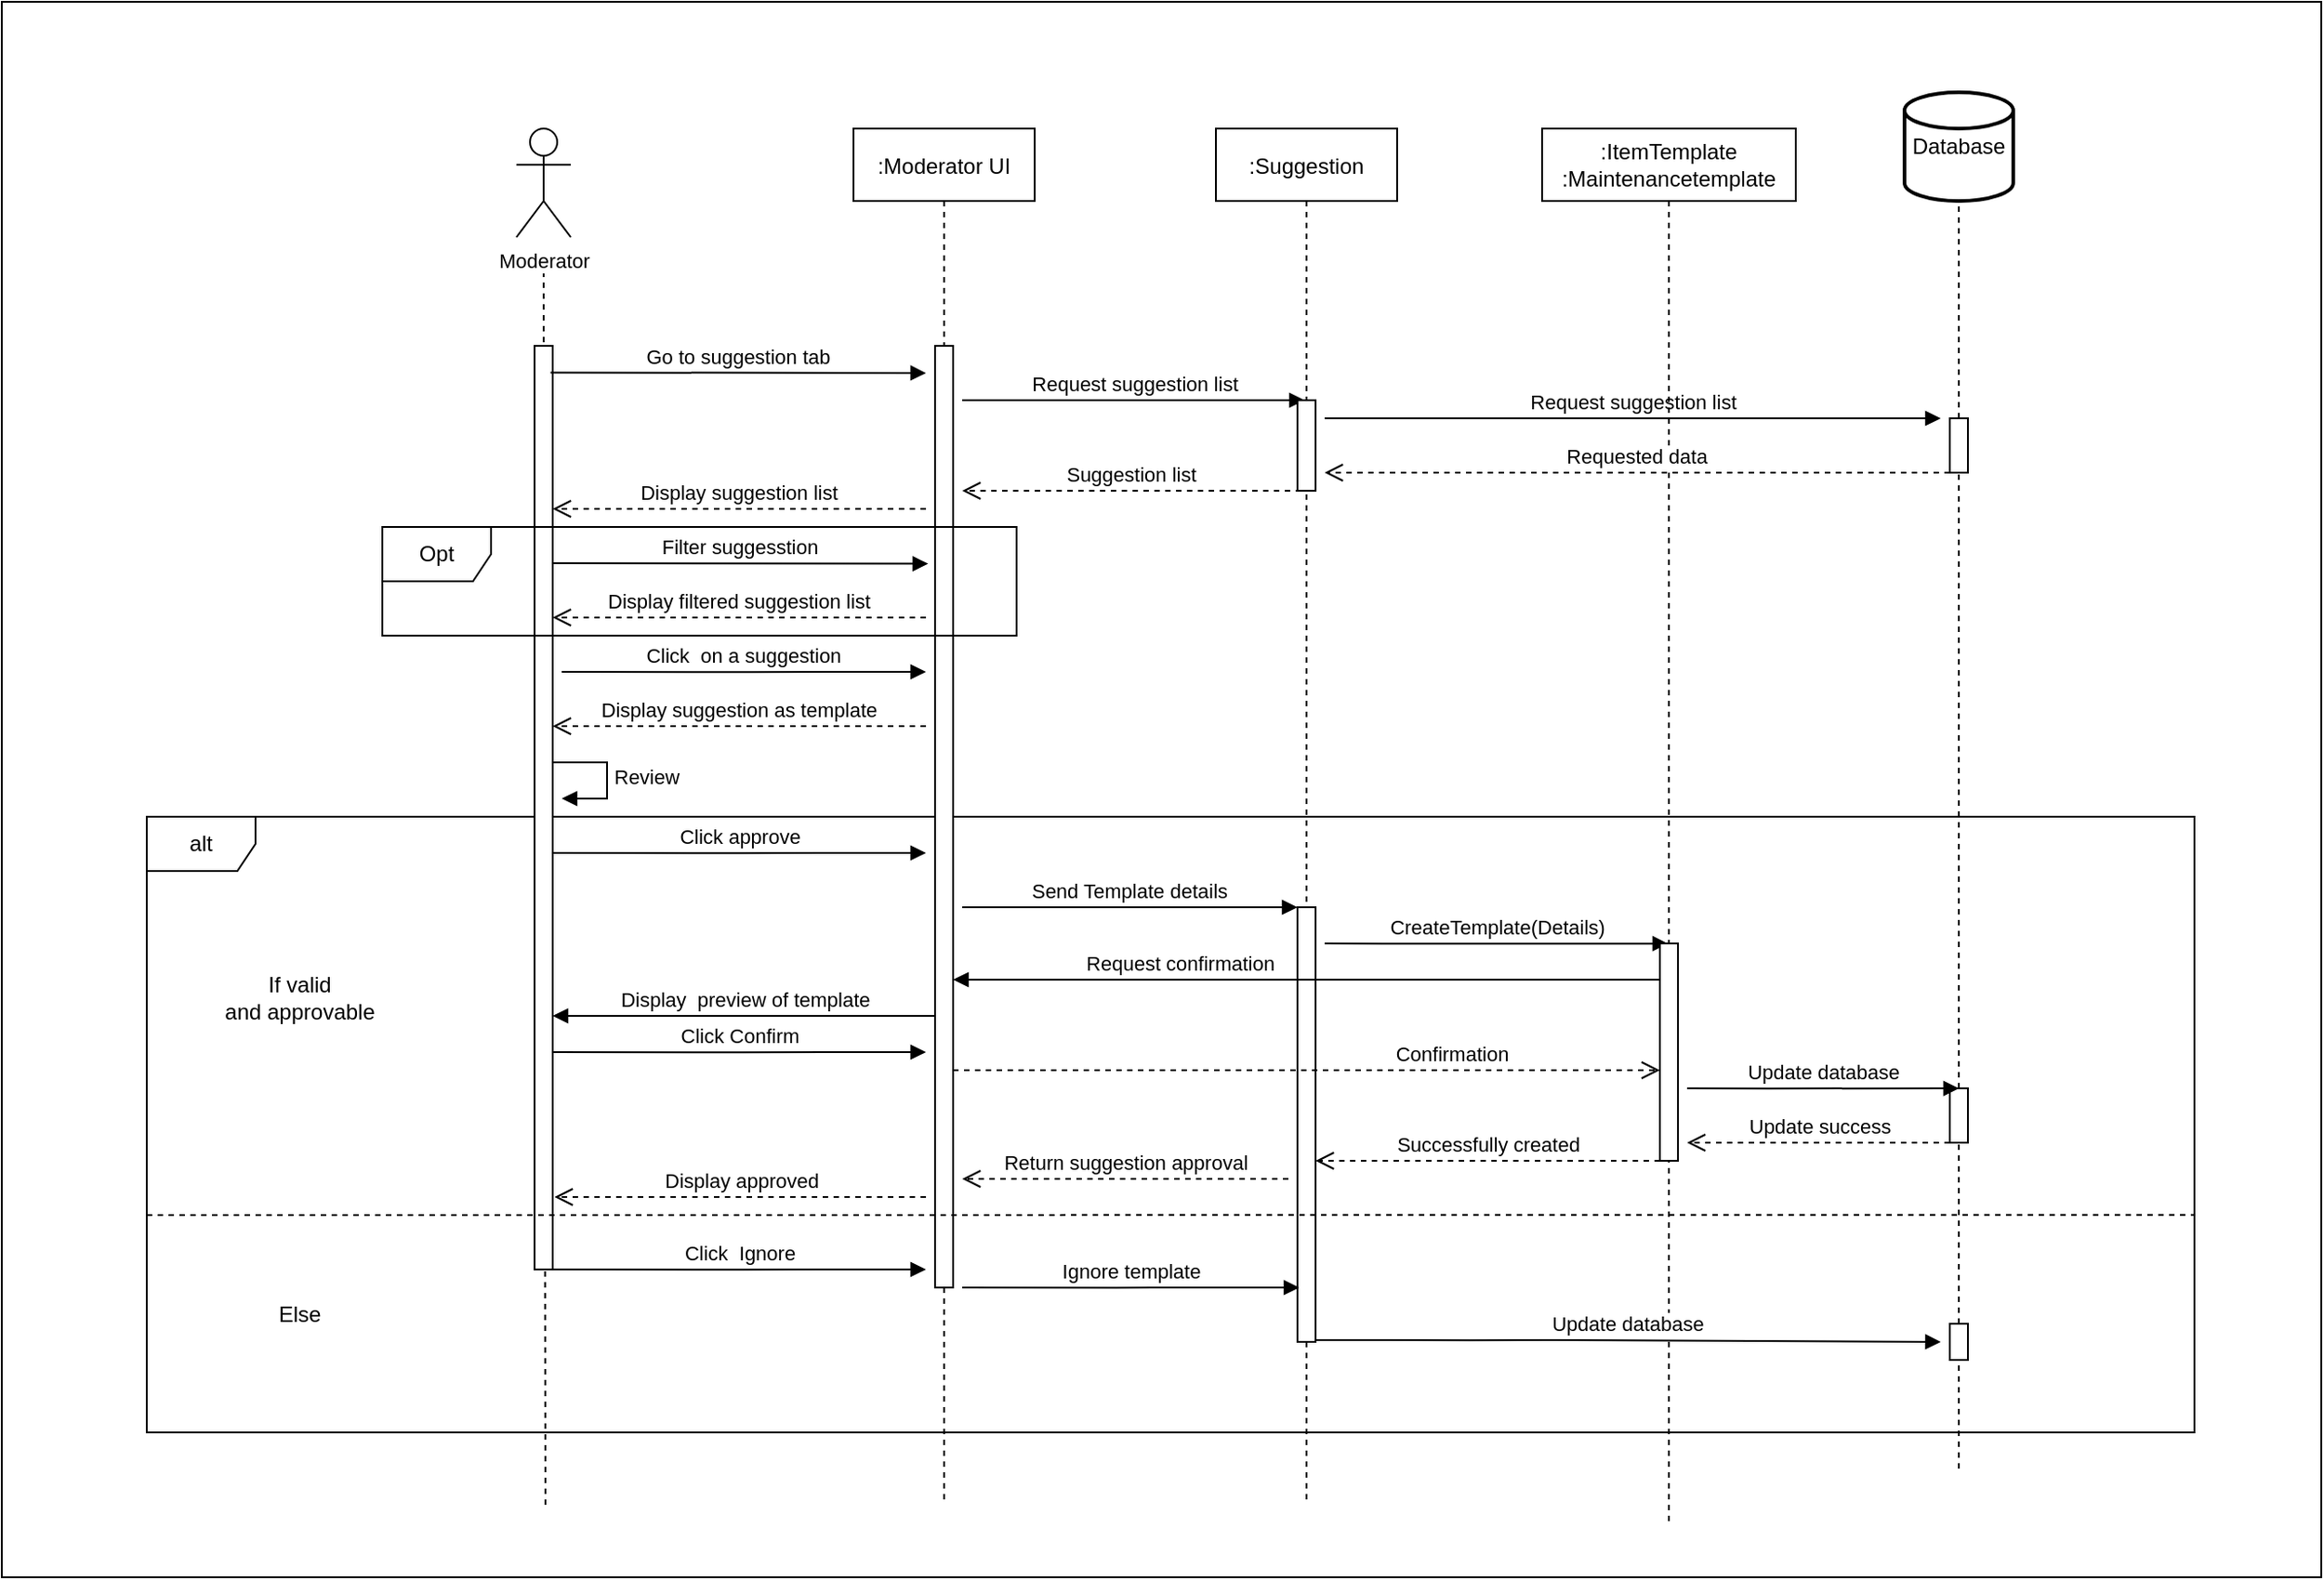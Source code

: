 <mxfile version="20.5.3" type="google"><diagram id="xo4k0I7IIeXByInAjzXs" name="Page-1"><mxGraphModel grid="1" page="1" gridSize="10" guides="1" tooltips="1" connect="1" arrows="1" fold="1" pageScale="1" pageWidth="827" pageHeight="1169" math="0" shadow="0"><root><mxCell id="0"/><mxCell id="1" parent="0"/><mxCell id="VA5L5sew_sd0MeRnc4xJ-35" value="alt" style="shape=umlFrame;whiteSpace=wrap;html=1;" vertex="1" parent="1"><mxGeometry x="-120" y="460" width="1130" height="340" as="geometry"/></mxCell><mxCell id="VA5L5sew_sd0MeRnc4xJ-1" value=":Moderator UI" style="shape=umlLifeline;perimeter=lifelinePerimeter;container=1;collapsible=0;recursiveResize=0;rounded=0;shadow=0;strokeWidth=1;" vertex="1" parent="1"><mxGeometry x="270" y="80" width="100" height="760" as="geometry"/></mxCell><mxCell id="VA5L5sew_sd0MeRnc4xJ-2" value="" style="points=[];perimeter=orthogonalPerimeter;rounded=0;shadow=0;strokeWidth=1;" vertex="1" parent="VA5L5sew_sd0MeRnc4xJ-1"><mxGeometry x="45" y="120" width="10" height="520" as="geometry"/></mxCell><mxCell id="Ludwyphd83W0SKTSbdwl-14" value="Display filtered suggestion list" style="verticalAlign=bottom;endArrow=open;dashed=1;endSize=8;shadow=0;strokeWidth=1;" edge="1" parent="VA5L5sew_sd0MeRnc4xJ-1"><mxGeometry relative="1" as="geometry"><mxPoint x="-166" y="270" as="targetPoint"/><mxPoint x="40" y="270" as="sourcePoint"/></mxGeometry></mxCell><mxCell id="VA5L5sew_sd0MeRnc4xJ-18" value="Display approved" style="html=1;verticalAlign=bottom;endArrow=open;dashed=1;endSize=8;rounded=0;fontSize=11;entryX=1;entryY=0.8;entryDx=0;entryDy=0;entryPerimeter=0;" edge="1" parent="VA5L5sew_sd0MeRnc4xJ-1"><mxGeometry relative="1" as="geometry"><mxPoint x="40" y="590" as="sourcePoint"/><mxPoint x="-165" y="590" as="targetPoint"/></mxGeometry></mxCell><mxCell id="VA5L5sew_sd0MeRnc4xJ-3" value=":Suggestion" style="shape=umlLifeline;perimeter=lifelinePerimeter;container=1;collapsible=0;recursiveResize=0;rounded=0;shadow=0;strokeWidth=1;" vertex="1" parent="1"><mxGeometry x="470" y="80" width="100" height="760" as="geometry"/></mxCell><mxCell id="VA5L5sew_sd0MeRnc4xJ-4" value="" style="points=[];perimeter=orthogonalPerimeter;rounded=0;shadow=0;strokeWidth=1;" vertex="1" parent="VA5L5sew_sd0MeRnc4xJ-3"><mxGeometry x="45" y="430" width="10" height="240" as="geometry"/></mxCell><mxCell id="Ludwyphd83W0SKTSbdwl-1" value="Request suggestion list" style="html=1;verticalAlign=bottom;endArrow=block;rounded=0;fontSize=11;exitX=1.379;exitY=0.086;exitDx=0;exitDy=0;exitPerimeter=0;entryX=0.4;entryY=0;entryDx=0;entryDy=0;entryPerimeter=0;" edge="1" parent="VA5L5sew_sd0MeRnc4xJ-3" target="Ludwyphd83W0SKTSbdwl-23"><mxGeometry width="80" relative="1" as="geometry"><mxPoint x="-140" y="150.0" as="sourcePoint"/><mxPoint x="40" y="150" as="targetPoint"/></mxGeometry></mxCell><mxCell id="Ludwyphd83W0SKTSbdwl-10" value="Suggestion list" style="verticalAlign=bottom;endArrow=open;dashed=1;endSize=8;shadow=0;strokeWidth=1;" edge="1" parent="VA5L5sew_sd0MeRnc4xJ-3"><mxGeometry relative="1" as="geometry"><mxPoint x="-140" y="200" as="targetPoint"/><mxPoint x="47" y="200" as="sourcePoint"/></mxGeometry></mxCell><mxCell id="Ludwyphd83W0SKTSbdwl-23" value="" style="html=1;points=[];perimeter=orthogonalPerimeter;fontSize=11;" vertex="1" parent="VA5L5sew_sd0MeRnc4xJ-3"><mxGeometry x="45" y="150" width="10" height="50" as="geometry"/></mxCell><mxCell id="VA5L5sew_sd0MeRnc4xJ-30" value="Return suggestion approval" style="html=1;verticalAlign=bottom;endArrow=open;dashed=1;endSize=8;rounded=0;fontSize=11;" edge="1" parent="VA5L5sew_sd0MeRnc4xJ-3"><mxGeometry relative="1" as="geometry"><mxPoint x="40" y="580" as="sourcePoint"/><mxPoint x="-140" y="580" as="targetPoint"/></mxGeometry></mxCell><mxCell id="VA5L5sew_sd0MeRnc4xJ-6" value="&lt;font style=&quot;font-size: 11px;&quot;&gt;Moderator&lt;/font&gt;" style="shape=umlActor;verticalLabelPosition=bottom;verticalAlign=top;html=1;fontSize=4;" vertex="1" parent="1"><mxGeometry x="84" y="80" width="30" height="60" as="geometry"/></mxCell><mxCell id="VA5L5sew_sd0MeRnc4xJ-7" value="" style="endArrow=none;dashed=1;html=1;rounded=0;fontSize=9;startArrow=none;" edge="1" parent="1"><mxGeometry width="50" height="50" relative="1" as="geometry"><mxPoint x="100" y="840" as="sourcePoint"/><mxPoint x="99" y="160" as="targetPoint"/></mxGeometry></mxCell><mxCell id="VA5L5sew_sd0MeRnc4xJ-8" value="" style="html=1;points=[];perimeter=orthogonalPerimeter;fontSize=9;" vertex="1" parent="1"><mxGeometry x="94" y="200" width="10" height="510" as="geometry"/></mxCell><mxCell id="VA5L5sew_sd0MeRnc4xJ-10" value="Database" style="strokeWidth=2;html=1;shape=mxgraph.flowchart.database;whiteSpace=wrap;" vertex="1" parent="1"><mxGeometry x="850" y="60" width="60" height="60" as="geometry"/></mxCell><mxCell id="VA5L5sew_sd0MeRnc4xJ-11" value="" style="endArrow=none;dashed=1;html=1;rounded=0;entryX=0.5;entryY=1;entryDx=0;entryDy=0;entryPerimeter=0;startArrow=none;" edge="1" parent="1" source="Ludwyphd83W0SKTSbdwl-24" target="VA5L5sew_sd0MeRnc4xJ-10"><mxGeometry width="50" height="50" relative="1" as="geometry"><mxPoint x="880" y="700" as="sourcePoint"/><mxPoint x="880" y="140" as="targetPoint"/></mxGeometry></mxCell><mxCell id="VA5L5sew_sd0MeRnc4xJ-12" value="Go to suggestion tab" style="html=1;verticalAlign=bottom;endArrow=block;rounded=0;fontSize=11;exitX=1.379;exitY=0.086;exitDx=0;exitDy=0;exitPerimeter=0;" edge="1" parent="1"><mxGeometry width="80" relative="1" as="geometry"><mxPoint x="102.79" y="214.7" as="sourcePoint"/><mxPoint x="310" y="215" as="targetPoint"/></mxGeometry></mxCell><mxCell id="VA5L5sew_sd0MeRnc4xJ-16" value="Click&amp;nbsp; on a suggestion" style="html=1;verticalAlign=bottom;endArrow=block;rounded=0;fontSize=11;exitX=1;exitY=0.622;exitDx=0;exitDy=0;exitPerimeter=0;" edge="1" parent="1"><mxGeometry width="80" relative="1" as="geometry"><mxPoint x="109" y="380" as="sourcePoint"/><mxPoint x="310" y="380" as="targetPoint"/><Array as="points"><mxPoint x="214" y="380.1"/><mxPoint x="259" y="380"/></Array></mxGeometry></mxCell><mxCell id="VA5L5sew_sd0MeRnc4xJ-20" value="" style="endArrow=none;dashed=1;html=1;rounded=0;entryX=0.5;entryY=1;entryDx=0;entryDy=0;entryPerimeter=0;startArrow=none;" edge="1" parent="1" source="VA5L5sew_sd0MeRnc4xJ-19"><mxGeometry width="50" height="50" relative="1" as="geometry"><mxPoint x="880.0" y="820" as="sourcePoint"/><mxPoint x="880" y="610" as="targetPoint"/></mxGeometry></mxCell><mxCell id="VA5L5sew_sd0MeRnc4xJ-21" value="CreateTemplate(Details)" style="html=1;verticalAlign=bottom;endArrow=block;rounded=0;fontSize=11;" edge="1" parent="1" target="Ludwyphd83W0SKTSbdwl-8"><mxGeometry width="80" relative="1" as="geometry"><mxPoint x="530" y="530" as="sourcePoint"/><mxPoint x="690.0" y="530.1" as="targetPoint"/><Array as="points"><mxPoint x="575" y="530.1"/></Array></mxGeometry></mxCell><mxCell id="VA5L5sew_sd0MeRnc4xJ-25" value="If valid &lt;br&gt;and approvable" style="text;html=1;align=center;verticalAlign=middle;resizable=0;points=[];autosize=1;strokeColor=none;fillColor=none;" vertex="1" parent="1"><mxGeometry x="-91" y="540" width="110" height="40" as="geometry"/></mxCell><mxCell id="VA5L5sew_sd0MeRnc4xJ-26" value="Else" style="text;html=1;align=center;verticalAlign=middle;resizable=0;points=[];autosize=1;strokeColor=none;fillColor=none;" vertex="1" parent="1"><mxGeometry x="-61" y="720" width="50" height="30" as="geometry"/></mxCell><mxCell id="VA5L5sew_sd0MeRnc4xJ-27" value="Display suggestion as template" style="verticalAlign=bottom;endArrow=open;dashed=1;endSize=8;shadow=0;strokeWidth=1;" edge="1" parent="1"><mxGeometry relative="1" as="geometry"><mxPoint x="104" y="410" as="targetPoint"/><mxPoint x="310" y="410" as="sourcePoint"/></mxGeometry></mxCell><mxCell id="VA5L5sew_sd0MeRnc4xJ-28" value="Click approve" style="html=1;verticalAlign=bottom;endArrow=block;rounded=0;fontSize=11;exitX=1;exitY=0.622;exitDx=0;exitDy=0;exitPerimeter=0;" edge="1" parent="1"><mxGeometry width="80" relative="1" as="geometry"><mxPoint x="104" y="480" as="sourcePoint"/><mxPoint x="310" y="480" as="targetPoint"/><Array as="points"><mxPoint x="209" y="480.1"/><mxPoint x="254" y="480"/></Array></mxGeometry></mxCell><mxCell id="VA5L5sew_sd0MeRnc4xJ-34" value="" style="endArrow=none;dashed=1;html=1;rounded=0;entryX=1;entryY=0.529;entryDx=0;entryDy=0;entryPerimeter=0;" edge="1" parent="1"><mxGeometry width="50" height="50" relative="1" as="geometry"><mxPoint x="-120" y="680" as="sourcePoint"/><mxPoint x="1010" y="679.86" as="targetPoint"/></mxGeometry></mxCell><mxCell id="Ludwyphd83W0SKTSbdwl-2" value="Request suggestion list" style="html=1;verticalAlign=bottom;endArrow=block;rounded=0;fontSize=11;" edge="1" parent="1"><mxGeometry width="80" relative="1" as="geometry"><mxPoint x="530" y="240" as="sourcePoint"/><mxPoint x="870" y="240" as="targetPoint"/></mxGeometry></mxCell><mxCell id="Ludwyphd83W0SKTSbdwl-8" value="&lt;div&gt;:ItemTemplate&lt;/div&gt;&lt;div&gt;:Maintenancetemplate&lt;br&gt;&lt;/div&gt;" style="shape=umlLifeline;perimeter=lifelinePerimeter;whiteSpace=wrap;html=1;container=1;collapsible=0;recursiveResize=0;outlineConnect=0;" vertex="1" parent="1"><mxGeometry x="650" y="80" width="140" height="770" as="geometry"/></mxCell><mxCell id="Ludwyphd83W0SKTSbdwl-22" value="" style="html=1;points=[];perimeter=orthogonalPerimeter;fontSize=11;" vertex="1" parent="Ludwyphd83W0SKTSbdwl-8"><mxGeometry x="65" y="450" width="10" height="120" as="geometry"/></mxCell><mxCell id="Ludwyphd83W0SKTSbdwl-34" value="Update database" style="html=1;verticalAlign=bottom;endArrow=block;rounded=0;fontSize=11;" edge="1" parent="Ludwyphd83W0SKTSbdwl-8"><mxGeometry width="80" relative="1" as="geometry"><mxPoint x="-125" y="669" as="sourcePoint"/><mxPoint x="220" y="670" as="targetPoint"/><Array as="points"><mxPoint x="-40" y="669.1"/><mxPoint x="5" y="669"/></Array></mxGeometry></mxCell><mxCell id="Ludwyphd83W0SKTSbdwl-9" value="Requested data" style="verticalAlign=bottom;endArrow=open;dashed=1;endSize=8;shadow=0;strokeWidth=1;" edge="1" parent="1"><mxGeometry relative="1" as="geometry"><mxPoint x="530" y="270" as="targetPoint"/><mxPoint x="875" y="270" as="sourcePoint"/></mxGeometry></mxCell><mxCell id="VA5L5sew_sd0MeRnc4xJ-15" value="Display suggestion list" style="verticalAlign=bottom;endArrow=open;dashed=1;endSize=8;shadow=0;strokeWidth=1;" edge="1" parent="1"><mxGeometry relative="1" as="geometry"><mxPoint x="104" y="290" as="targetPoint"/><mxPoint x="310" y="290" as="sourcePoint"/></mxGeometry></mxCell><mxCell id="Ludwyphd83W0SKTSbdwl-13" value="Filter suggesstion" style="html=1;verticalAlign=bottom;endArrow=block;rounded=0;fontSize=11;exitX=1.379;exitY=0.086;exitDx=0;exitDy=0;exitPerimeter=0;" edge="1" parent="1"><mxGeometry width="80" relative="1" as="geometry"><mxPoint x="104.0" y="320.0" as="sourcePoint"/><mxPoint x="311.21" y="320.3" as="targetPoint"/></mxGeometry></mxCell><mxCell id="Ludwyphd83W0SKTSbdwl-15" value="Opt" style="shape=umlFrame;whiteSpace=wrap;html=1;" vertex="1" parent="1"><mxGeometry x="10" y="300" width="350" height="60" as="geometry"/></mxCell><mxCell id="Ludwyphd83W0SKTSbdwl-18" value="Review" style="edgeStyle=orthogonalEdgeStyle;html=1;align=left;spacingLeft=2;endArrow=block;rounded=0;entryX=1;entryY=0;" edge="1" parent="1"><mxGeometry relative="1" as="geometry"><mxPoint x="104" y="430" as="sourcePoint"/><Array as="points"><mxPoint x="134" y="430"/></Array><mxPoint x="109" y="450" as="targetPoint"/></mxGeometry></mxCell><mxCell id="VA5L5sew_sd0MeRnc4xJ-5" value="Send Template details" style="verticalAlign=bottom;endArrow=block;shadow=0;strokeWidth=1;" edge="1" parent="1"><mxGeometry relative="1" as="geometry"><mxPoint x="330" y="510" as="sourcePoint"/><mxPoint x="515" y="510" as="targetPoint"/><Array as="points"><mxPoint x="435" y="510"/><mxPoint x="491" y="510"/></Array></mxGeometry></mxCell><mxCell id="Ludwyphd83W0SKTSbdwl-19" value="Request confirmation" style="html=1;verticalAlign=bottom;endArrow=block;rounded=0;fontSize=11;" edge="1" parent="1" source="Ludwyphd83W0SKTSbdwl-22" target="VA5L5sew_sd0MeRnc4xJ-2"><mxGeometry x="0.359" width="80" relative="1" as="geometry"><mxPoint x="720.5" y="540" as="sourcePoint"/><mxPoint x="880" y="540" as="targetPoint"/><Array as="points"><mxPoint x="670" y="550"/></Array><mxPoint as="offset"/></mxGeometry></mxCell><mxCell id="VA5L5sew_sd0MeRnc4xJ-29" value="Update success" style="html=1;verticalAlign=bottom;endArrow=open;dashed=1;endSize=8;rounded=0;fontSize=11;" edge="1" parent="1"><mxGeometry relative="1" as="geometry"><mxPoint x="875" y="640" as="sourcePoint"/><mxPoint x="730" y="640" as="targetPoint"/></mxGeometry></mxCell><mxCell id="Ludwyphd83W0SKTSbdwl-24" value="" style="html=1;points=[];perimeter=orthogonalPerimeter;fontSize=11;" vertex="1" parent="1"><mxGeometry x="875" y="240" width="10" height="30" as="geometry"/></mxCell><mxCell id="Ludwyphd83W0SKTSbdwl-25" value="" style="endArrow=none;dashed=1;html=1;rounded=0;entryX=0.5;entryY=1;entryDx=0;entryDy=0;entryPerimeter=0;startArrow=none;" edge="1" parent="1" source="VA5L5sew_sd0MeRnc4xJ-19" target="Ludwyphd83W0SKTSbdwl-24"><mxGeometry width="50" height="50" relative="1" as="geometry"><mxPoint x="880" y="540" as="sourcePoint"/><mxPoint x="880" y="120" as="targetPoint"/></mxGeometry></mxCell><mxCell id="Ludwyphd83W0SKTSbdwl-26" value="Click&amp;nbsp; Ignore" style="html=1;verticalAlign=bottom;endArrow=block;rounded=0;fontSize=11;exitX=1;exitY=0.622;exitDx=0;exitDy=0;exitPerimeter=0;" edge="1" parent="1"><mxGeometry width="80" relative="1" as="geometry"><mxPoint x="104" y="710" as="sourcePoint"/><mxPoint x="310" y="710" as="targetPoint"/><Array as="points"><mxPoint x="209" y="710.1"/><mxPoint x="254" y="710"/></Array></mxGeometry></mxCell><mxCell id="Ludwyphd83W0SKTSbdwl-20" value="Successfully created" style="html=1;verticalAlign=bottom;endArrow=open;dashed=1;endSize=8;rounded=0;fontSize=11;" edge="1" parent="1"><mxGeometry relative="1" as="geometry"><mxPoint x="715" y="650" as="sourcePoint"/><mxPoint x="525" y="650" as="targetPoint"/><Array as="points"><mxPoint x="670" y="650"/></Array></mxGeometry></mxCell><mxCell id="Ludwyphd83W0SKTSbdwl-28" value="Display&amp;nbsp; preview of template" style="html=1;verticalAlign=bottom;endArrow=block;rounded=0;" edge="1" parent="1" source="VA5L5sew_sd0MeRnc4xJ-2" target="VA5L5sew_sd0MeRnc4xJ-8"><mxGeometry width="80" relative="1" as="geometry"><mxPoint x="210" y="600" as="sourcePoint"/><mxPoint x="290" y="600" as="targetPoint"/><Array as="points"><mxPoint x="290" y="570"/></Array></mxGeometry></mxCell><mxCell id="Ludwyphd83W0SKTSbdwl-29" value="Click Confirm" style="html=1;verticalAlign=bottom;endArrow=block;rounded=0;fontSize=11;exitX=1;exitY=0.622;exitDx=0;exitDy=0;exitPerimeter=0;" edge="1" parent="1"><mxGeometry width="80" relative="1" as="geometry"><mxPoint x="104" y="590" as="sourcePoint"/><mxPoint x="310" y="590" as="targetPoint"/><Array as="points"><mxPoint x="209" y="590.1"/><mxPoint x="254" y="590"/></Array></mxGeometry></mxCell><mxCell id="Ludwyphd83W0SKTSbdwl-30" value="Confirmation" style="html=1;verticalAlign=bottom;endArrow=open;dashed=1;endSize=8;rounded=0;" edge="1" parent="1" source="VA5L5sew_sd0MeRnc4xJ-2" target="Ludwyphd83W0SKTSbdwl-22"><mxGeometry x="0.41" relative="1" as="geometry"><mxPoint x="430" y="600" as="sourcePoint"/><mxPoint x="350" y="600" as="targetPoint"/><Array as="points"><mxPoint x="390" y="600"/></Array><mxPoint as="offset"/></mxGeometry></mxCell><mxCell id="VA5L5sew_sd0MeRnc4xJ-19" value="" style="html=1;points=[];perimeter=orthogonalPerimeter;fontSize=11;" vertex="1" parent="1"><mxGeometry x="875" y="610" width="10" height="30" as="geometry"/></mxCell><mxCell id="Ludwyphd83W0SKTSbdwl-31" value="" style="endArrow=none;dashed=1;html=1;rounded=0;entryX=0.5;entryY=1;entryDx=0;entryDy=0;entryPerimeter=0;startArrow=none;" edge="1" parent="1" source="Ludwyphd83W0SKTSbdwl-35" target="VA5L5sew_sd0MeRnc4xJ-19"><mxGeometry width="50" height="50" relative="1" as="geometry"><mxPoint x="880.0" y="820" as="sourcePoint"/><mxPoint x="880" y="610" as="targetPoint"/></mxGeometry></mxCell><mxCell id="Ludwyphd83W0SKTSbdwl-32" value="Update database" style="html=1;verticalAlign=bottom;endArrow=block;rounded=0;fontSize=11;" edge="1" parent="1"><mxGeometry width="80" relative="1" as="geometry"><mxPoint x="730" y="610" as="sourcePoint"/><mxPoint x="880" y="610" as="targetPoint"/><Array as="points"><mxPoint x="775" y="610.1"/></Array></mxGeometry></mxCell><mxCell id="Ludwyphd83W0SKTSbdwl-33" value="Ignore template" style="html=1;verticalAlign=bottom;endArrow=block;rounded=0;fontSize=11;" edge="1" parent="1"><mxGeometry width="80" relative="1" as="geometry"><mxPoint x="330" y="720" as="sourcePoint"/><mxPoint x="516" y="720" as="targetPoint"/><Array as="points"><mxPoint x="415" y="720.1"/><mxPoint x="460" y="720"/></Array></mxGeometry></mxCell><mxCell id="Ludwyphd83W0SKTSbdwl-35" value="" style="html=1;points=[];perimeter=orthogonalPerimeter;fontSize=11;" vertex="1" parent="1"><mxGeometry x="875" y="740" width="10" height="20" as="geometry"/></mxCell><mxCell id="Ludwyphd83W0SKTSbdwl-36" value="" style="endArrow=none;dashed=1;html=1;rounded=0;entryX=0.5;entryY=1;entryDx=0;entryDy=0;entryPerimeter=0;" edge="1" parent="1" target="Ludwyphd83W0SKTSbdwl-35"><mxGeometry width="50" height="50" relative="1" as="geometry"><mxPoint x="880.0" y="820" as="sourcePoint"/><mxPoint x="880" y="640" as="targetPoint"/></mxGeometry></mxCell><mxCell id="Av1hscNM9ZvM2DuKqKIG-1" value="" style="rounded=0;whiteSpace=wrap;html=1;fillColor=none;" vertex="1" parent="1"><mxGeometry x="-200" y="10" width="1280" height="870" as="geometry"/></mxCell></root></mxGraphModel></diagram></mxfile>